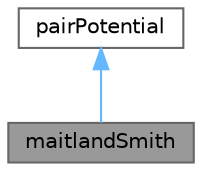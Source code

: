digraph "maitlandSmith"
{
 // LATEX_PDF_SIZE
  bgcolor="transparent";
  edge [fontname=Helvetica,fontsize=10,labelfontname=Helvetica,labelfontsize=10];
  node [fontname=Helvetica,fontsize=10,shape=box,height=0.2,width=0.4];
  Node1 [id="Node000001",label="maitlandSmith",height=0.2,width=0.4,color="gray40", fillcolor="grey60", style="filled", fontcolor="black",tooltip="Reference:"];
  Node2 -> Node1 [id="edge1_Node000001_Node000002",dir="back",color="steelblue1",style="solid",tooltip=" "];
  Node2 [id="Node000002",label="pairPotential",height=0.2,width=0.4,color="gray40", fillcolor="white", style="filled",URL="$classFoam_1_1pairPotential.html",tooltip=" "];
}
